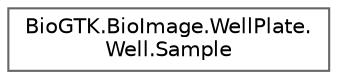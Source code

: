 digraph "Graphical Class Hierarchy"
{
 // LATEX_PDF_SIZE
  bgcolor="transparent";
  edge [fontname=Helvetica,fontsize=10,labelfontname=Helvetica,labelfontsize=10];
  node [fontname=Helvetica,fontsize=10,shape=box,height=0.2,width=0.4];
  rankdir="LR";
  Node0 [id="Node000000",label="BioGTK.BioImage.WellPlate.\lWell.Sample",height=0.2,width=0.4,color="grey40", fillcolor="white", style="filled",URL="$class_bio_g_t_k_1_1_bio_image_1_1_well_plate_1_1_well_1_1_sample.html",tooltip=" "];
}
